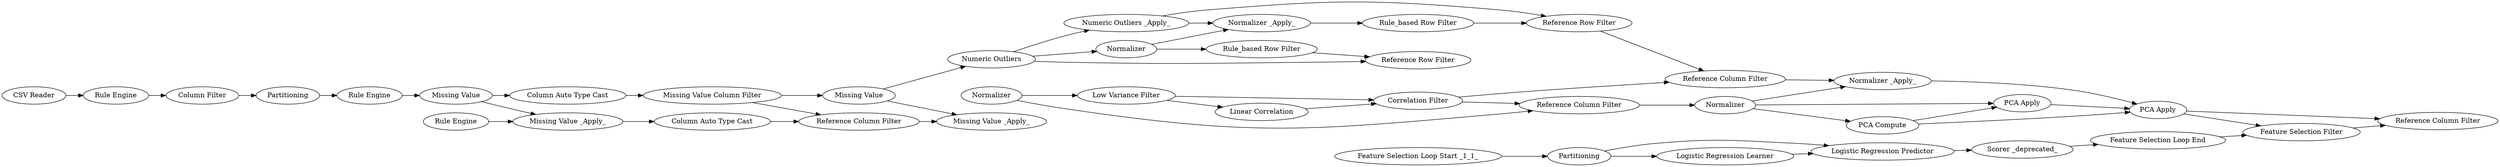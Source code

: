 digraph {
	"-2664431567216798362_799" [label=Normalizer]
	"7577382789407758480_2" [label="Feature Selection Loop End"]
	"1554343287104081054_784" [label="Rule_based Row Filter"]
	"7577382789407758480_7" [label="Scorer _deprecated_"]
	"-2844173899139648830_83" [label="Column Auto Type Cast"]
	"1554343287104081054_774" [label=Normalizer]
	"-2664431567216798362_819" [label=Normalizer]
	"3165197138957353537_24" [label=Partitioning]
	"7577382789407758480_6" [label=Partitioning]
	"-2844173899139648830_80" [label="Column Auto Type Cast"]
	"1554343287104081054_778" [label="Normalizer _Apply_"]
	"270980940478863134_823" [label="Reference Column Filter"]
	"-2844173899139648830_64" [label="Missing Value _Apply_"]
	"-2664431567216798362_788" [label="Normalizer _Apply_"]
	"7577382789407758480_8" [label="Feature Selection Loop Start _1_1_"]
	"-2844173899139648830_63" [label="Rule Engine"]
	"-2664431567216798362_58" [label="PCA Apply"]
	"7577382789407758480_55" [label="Logistic Regression Learner"]
	"-2664431567216798362_62" [label="PCA Apply"]
	"-2844173899139648830_78" [label="Missing Value"]
	"3165197138957353537_26" [label="Column Filter"]
	"-2844173899139648830_72" [label="Reference Column Filter"]
	"-2664431567216798362_53" [label="Low Variance Filter"]
	"3165197138957353537_23" [label="Rule Engine"]
	"-2664431567216798362_55" [label="Correlation Filter"]
	"-2664431567216798362_200" [label="Linear Correlation"]
	"1554343287104081054_780" [label="Numeric Outliers _Apply_"]
	"-2664431567216798362_801" [label="Reference Column Filter"]
	"-2664431567216798362_57" [label="PCA Compute"]
	"7577382789407758480_54" [label="Logistic Regression Predictor"]
	"7577382789407758480_3" [label="Feature Selection Filter"]
	"270980940478863134_60" [label="CSV Reader"]
	"1554343287104081054_775" [label="Rule_based Row Filter"]
	"-2844173899139648830_73" [label="Missing Value _Apply_"]
	"1554343287104081054_66" [label="Numeric Outliers"]
	"-2844173899139648830_81" [label="Missing Value Column Filter"]
	"-2664431567216798362_61" [label="Reference Column Filter"]
	"-2844173899139648830_77" [label="Rule Engine"]
	"-2844173899139648830_82" [label="Missing Value"]
	"1554343287104081054_785" [label="Reference Row Filter"]
	"1554343287104081054_786" [label="Reference Row Filter"]
	"-2844173899139648830_72" -> "-2844173899139648830_73"
	"1554343287104081054_774" -> "1554343287104081054_778"
	"270980940478863134_60" -> "3165197138957353537_23"
	"-2664431567216798362_53" -> "-2664431567216798362_55"
	"1554343287104081054_775" -> "1554343287104081054_785"
	"1554343287104081054_66" -> "1554343287104081054_774"
	"7577382789407758480_8" -> "7577382789407758480_6"
	"-2664431567216798362_801" -> "-2664431567216798362_819"
	"1554343287104081054_66" -> "1554343287104081054_785"
	"1554343287104081054_780" -> "1554343287104081054_778"
	"-2844173899139648830_78" -> "-2844173899139648830_64"
	"-2844173899139648830_80" -> "-2844173899139648830_81"
	"-2664431567216798362_55" -> "-2664431567216798362_801"
	"-2664431567216798362_58" -> "-2664431567216798362_62"
	"-2844173899139648830_77" -> "-2844173899139648830_78"
	"-2664431567216798362_799" -> "-2664431567216798362_801"
	"-2664431567216798362_57" -> "-2664431567216798362_58"
	"-2844173899139648830_82" -> "-2844173899139648830_73"
	"1554343287104081054_784" -> "1554343287104081054_786"
	"-2664431567216798362_200" -> "-2664431567216798362_55"
	"-2664431567216798362_819" -> "-2664431567216798362_58"
	"7577382789407758480_6" -> "7577382789407758480_55"
	"7577382789407758480_54" -> "7577382789407758480_7"
	"-2664431567216798362_819" -> "-2664431567216798362_57"
	"-2664431567216798362_62" -> "270980940478863134_823"
	"7577382789407758480_7" -> "7577382789407758480_2"
	"3165197138957353537_24" -> "-2844173899139648830_77"
	"3165197138957353537_23" -> "3165197138957353537_26"
	"-2844173899139648830_78" -> "-2844173899139648830_80"
	"1554343287104081054_780" -> "1554343287104081054_786"
	"-2664431567216798362_788" -> "-2664431567216798362_62"
	"3165197138957353537_26" -> "3165197138957353537_24"
	"-2844173899139648830_83" -> "-2844173899139648830_72"
	"-2664431567216798362_62" -> "7577382789407758480_3"
	"-2664431567216798362_799" -> "-2664431567216798362_53"
	"-2664431567216798362_61" -> "-2664431567216798362_788"
	"-2844173899139648830_64" -> "-2844173899139648830_83"
	"7577382789407758480_3" -> "270980940478863134_823"
	"7577382789407758480_6" -> "7577382789407758480_54"
	"1554343287104081054_778" -> "1554343287104081054_784"
	"-2844173899139648830_82" -> "1554343287104081054_66"
	"-2844173899139648830_63" -> "-2844173899139648830_64"
	"1554343287104081054_774" -> "1554343287104081054_775"
	"-2664431567216798362_819" -> "-2664431567216798362_788"
	"-2664431567216798362_53" -> "-2664431567216798362_200"
	"7577382789407758480_2" -> "7577382789407758480_3"
	"7577382789407758480_55" -> "7577382789407758480_54"
	"1554343287104081054_66" -> "1554343287104081054_780"
	"1554343287104081054_786" -> "-2664431567216798362_61"
	"-2844173899139648830_81" -> "-2844173899139648830_82"
	"-2664431567216798362_57" -> "-2664431567216798362_62"
	"-2664431567216798362_55" -> "-2664431567216798362_61"
	"-2844173899139648830_81" -> "-2844173899139648830_72"
	rankdir=LR
}
